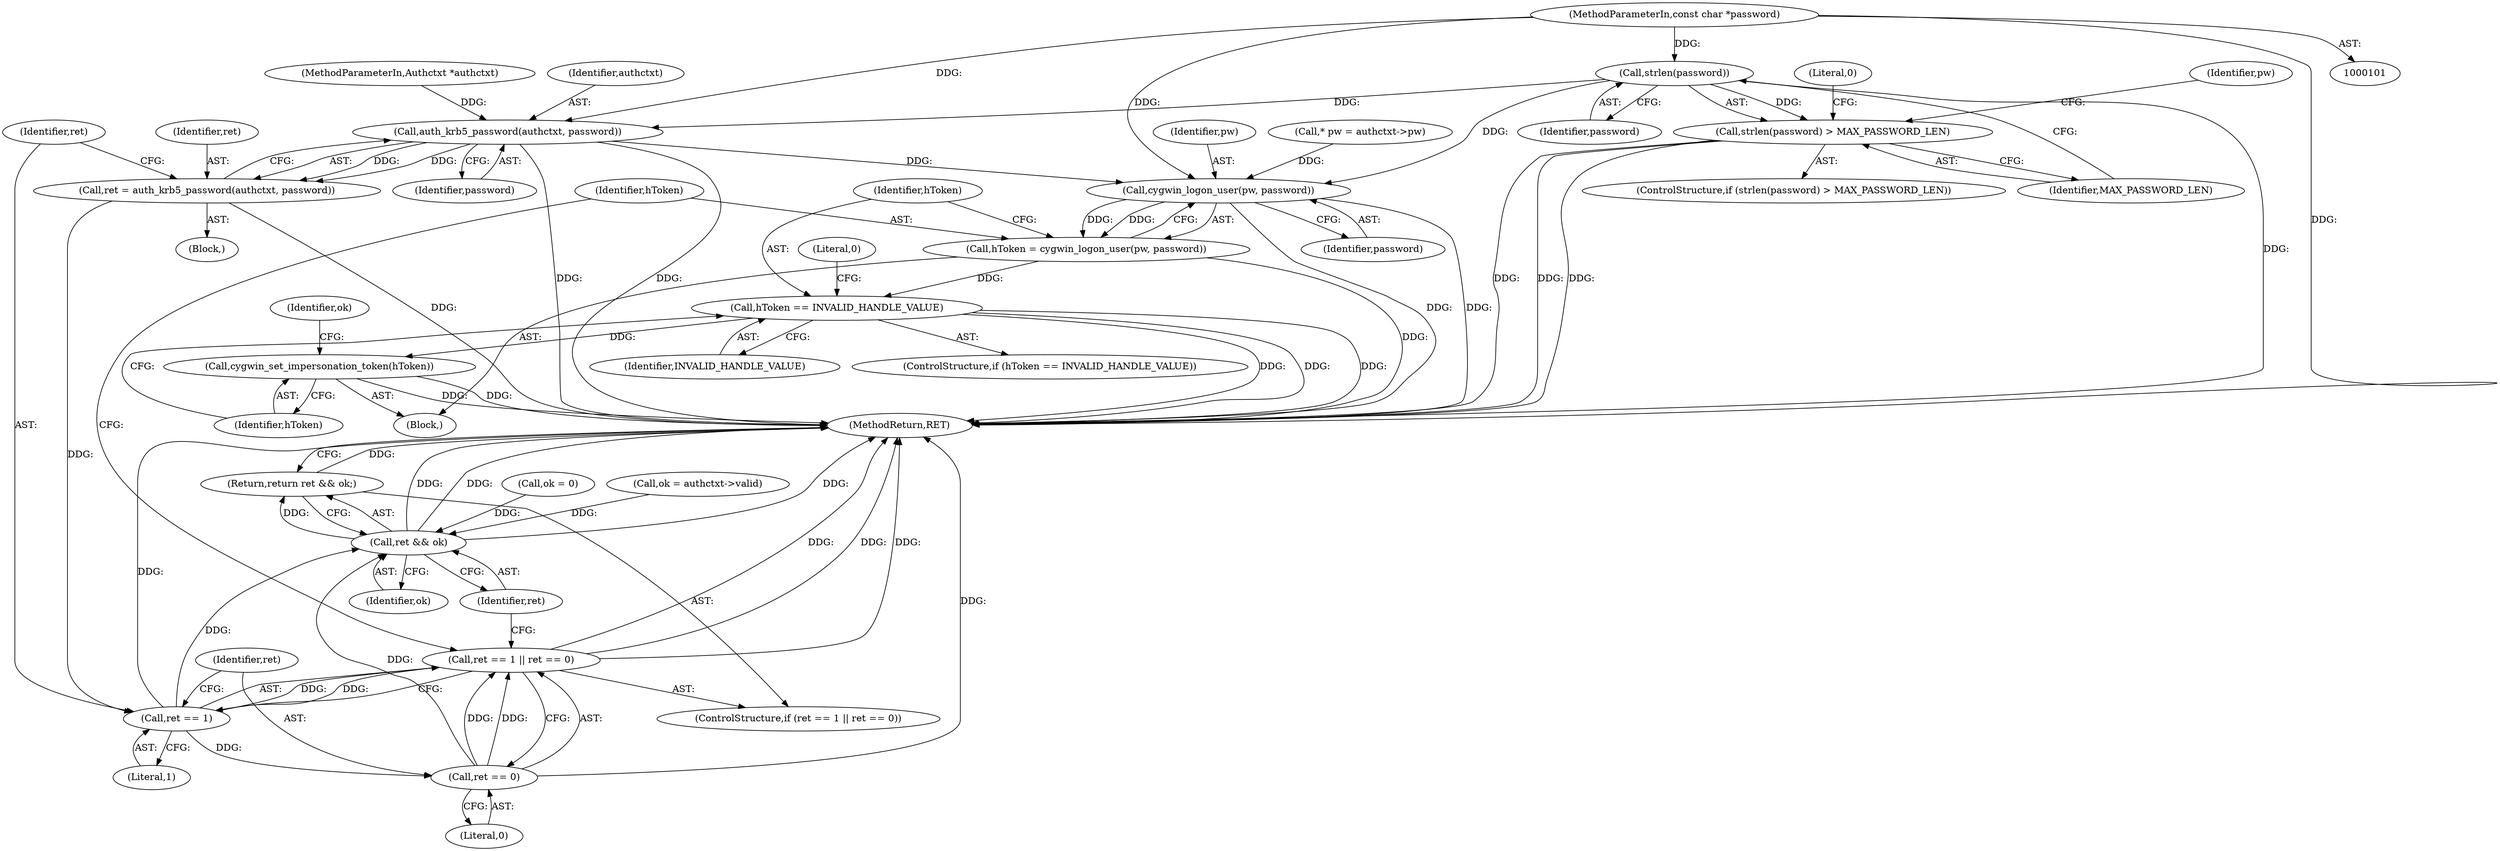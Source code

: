 digraph "0_openssh-portable_fcd135c9df440bcd2d5870405ad3311743d78d97@API" {
"1000124" [label="(Call,strlen(password))"];
"1000103" [label="(MethodParameterIn,const char *password)"];
"1000123" [label="(Call,strlen(password) > MAX_PASSWORD_LEN)"];
"1000167" [label="(Call,auth_krb5_password(authctxt, password))"];
"1000165" [label="(Call,ret = auth_krb5_password(authctxt, password))"];
"1000172" [label="(Call,ret == 1)"];
"1000171" [label="(Call,ret == 1 || ret == 0)"];
"1000175" [label="(Call,ret == 0)"];
"1000179" [label="(Call,ret && ok)"];
"1000178" [label="(Return,return ret && ok;)"];
"1000186" [label="(Call,cygwin_logon_user(pw, password))"];
"1000184" [label="(Call,hToken = cygwin_logon_user(pw, password))"];
"1000190" [label="(Call,hToken == INVALID_HANDLE_VALUE)"];
"1000195" [label="(Call,cygwin_set_impersonation_token(hToken))"];
"1000122" [label="(ControlStructure,if (strlen(password) > MAX_PASSWORD_LEN))"];
"1000175" [label="(Call,ret == 0)"];
"1000186" [label="(Call,cygwin_logon_user(pw, password))"];
"1000180" [label="(Identifier,ret)"];
"1000141" [label="(Call,ok = 0)"];
"1000181" [label="(Identifier,ok)"];
"1000184" [label="(Call,hToken = cygwin_logon_user(pw, password))"];
"1000176" [label="(Identifier,ret)"];
"1000169" [label="(Identifier,password)"];
"1000128" [label="(Literal,0)"];
"1000133" [label="(Identifier,pw)"];
"1000166" [label="(Identifier,ret)"];
"1000191" [label="(Identifier,hToken)"];
"1000177" [label="(Literal,0)"];
"1000194" [label="(Literal,0)"];
"1000190" [label="(Call,hToken == INVALID_HANDLE_VALUE)"];
"1000103" [label="(MethodParameterIn,const char *password)"];
"1000102" [label="(MethodParameterIn,Authctxt *authctxt)"];
"1000174" [label="(Literal,1)"];
"1000165" [label="(Call,ret = auth_krb5_password(authctxt, password))"];
"1000171" [label="(Call,ret == 1 || ret == 0)"];
"1000185" [label="(Identifier,hToken)"];
"1000125" [label="(Identifier,password)"];
"1000182" [label="(Block,)"];
"1000189" [label="(ControlStructure,if (hToken == INVALID_HANDLE_VALUE))"];
"1000173" [label="(Identifier,ret)"];
"1000167" [label="(Call,auth_krb5_password(authctxt, password))"];
"1000179" [label="(Call,ret && ok)"];
"1000198" [label="(Identifier,ok)"];
"1000195" [label="(Call,cygwin_set_impersonation_token(hToken))"];
"1000192" [label="(Identifier,INVALID_HANDLE_VALUE)"];
"1000238" [label="(MethodReturn,RET)"];
"1000126" [label="(Identifier,MAX_PASSWORD_LEN)"];
"1000170" [label="(ControlStructure,if (ret == 1 || ret == 0))"];
"1000113" [label="(Call,ok = authctxt->valid)"];
"1000178" [label="(Return,return ret && ok;)"];
"1000123" [label="(Call,strlen(password) > MAX_PASSWORD_LEN)"];
"1000196" [label="(Identifier,hToken)"];
"1000106" [label="(Call,* pw = authctxt->pw)"];
"1000124" [label="(Call,strlen(password))"];
"1000187" [label="(Identifier,pw)"];
"1000168" [label="(Identifier,authctxt)"];
"1000188" [label="(Identifier,password)"];
"1000163" [label="(Block,)"];
"1000172" [label="(Call,ret == 1)"];
"1000124" -> "1000123"  [label="AST: "];
"1000124" -> "1000125"  [label="CFG: "];
"1000125" -> "1000124"  [label="AST: "];
"1000126" -> "1000124"  [label="CFG: "];
"1000124" -> "1000238"  [label="DDG: "];
"1000124" -> "1000123"  [label="DDG: "];
"1000103" -> "1000124"  [label="DDG: "];
"1000124" -> "1000167"  [label="DDG: "];
"1000124" -> "1000186"  [label="DDG: "];
"1000103" -> "1000101"  [label="AST: "];
"1000103" -> "1000238"  [label="DDG: "];
"1000103" -> "1000167"  [label="DDG: "];
"1000103" -> "1000186"  [label="DDG: "];
"1000123" -> "1000122"  [label="AST: "];
"1000123" -> "1000126"  [label="CFG: "];
"1000126" -> "1000123"  [label="AST: "];
"1000128" -> "1000123"  [label="CFG: "];
"1000133" -> "1000123"  [label="CFG: "];
"1000123" -> "1000238"  [label="DDG: "];
"1000123" -> "1000238"  [label="DDG: "];
"1000123" -> "1000238"  [label="DDG: "];
"1000167" -> "1000165"  [label="AST: "];
"1000167" -> "1000169"  [label="CFG: "];
"1000168" -> "1000167"  [label="AST: "];
"1000169" -> "1000167"  [label="AST: "];
"1000165" -> "1000167"  [label="CFG: "];
"1000167" -> "1000238"  [label="DDG: "];
"1000167" -> "1000238"  [label="DDG: "];
"1000167" -> "1000165"  [label="DDG: "];
"1000167" -> "1000165"  [label="DDG: "];
"1000102" -> "1000167"  [label="DDG: "];
"1000167" -> "1000186"  [label="DDG: "];
"1000165" -> "1000163"  [label="AST: "];
"1000166" -> "1000165"  [label="AST: "];
"1000173" -> "1000165"  [label="CFG: "];
"1000165" -> "1000238"  [label="DDG: "];
"1000165" -> "1000172"  [label="DDG: "];
"1000172" -> "1000171"  [label="AST: "];
"1000172" -> "1000174"  [label="CFG: "];
"1000173" -> "1000172"  [label="AST: "];
"1000174" -> "1000172"  [label="AST: "];
"1000176" -> "1000172"  [label="CFG: "];
"1000171" -> "1000172"  [label="CFG: "];
"1000172" -> "1000238"  [label="DDG: "];
"1000172" -> "1000171"  [label="DDG: "];
"1000172" -> "1000171"  [label="DDG: "];
"1000172" -> "1000175"  [label="DDG: "];
"1000172" -> "1000179"  [label="DDG: "];
"1000171" -> "1000170"  [label="AST: "];
"1000171" -> "1000175"  [label="CFG: "];
"1000175" -> "1000171"  [label="AST: "];
"1000180" -> "1000171"  [label="CFG: "];
"1000185" -> "1000171"  [label="CFG: "];
"1000171" -> "1000238"  [label="DDG: "];
"1000171" -> "1000238"  [label="DDG: "];
"1000171" -> "1000238"  [label="DDG: "];
"1000175" -> "1000171"  [label="DDG: "];
"1000175" -> "1000171"  [label="DDG: "];
"1000175" -> "1000177"  [label="CFG: "];
"1000176" -> "1000175"  [label="AST: "];
"1000177" -> "1000175"  [label="AST: "];
"1000175" -> "1000238"  [label="DDG: "];
"1000175" -> "1000179"  [label="DDG: "];
"1000179" -> "1000178"  [label="AST: "];
"1000179" -> "1000180"  [label="CFG: "];
"1000179" -> "1000181"  [label="CFG: "];
"1000180" -> "1000179"  [label="AST: "];
"1000181" -> "1000179"  [label="AST: "];
"1000178" -> "1000179"  [label="CFG: "];
"1000179" -> "1000238"  [label="DDG: "];
"1000179" -> "1000238"  [label="DDG: "];
"1000179" -> "1000238"  [label="DDG: "];
"1000179" -> "1000178"  [label="DDG: "];
"1000141" -> "1000179"  [label="DDG: "];
"1000113" -> "1000179"  [label="DDG: "];
"1000178" -> "1000170"  [label="AST: "];
"1000238" -> "1000178"  [label="CFG: "];
"1000178" -> "1000238"  [label="DDG: "];
"1000186" -> "1000184"  [label="AST: "];
"1000186" -> "1000188"  [label="CFG: "];
"1000187" -> "1000186"  [label="AST: "];
"1000188" -> "1000186"  [label="AST: "];
"1000184" -> "1000186"  [label="CFG: "];
"1000186" -> "1000238"  [label="DDG: "];
"1000186" -> "1000238"  [label="DDG: "];
"1000186" -> "1000184"  [label="DDG: "];
"1000186" -> "1000184"  [label="DDG: "];
"1000106" -> "1000186"  [label="DDG: "];
"1000184" -> "1000182"  [label="AST: "];
"1000185" -> "1000184"  [label="AST: "];
"1000191" -> "1000184"  [label="CFG: "];
"1000184" -> "1000238"  [label="DDG: "];
"1000184" -> "1000190"  [label="DDG: "];
"1000190" -> "1000189"  [label="AST: "];
"1000190" -> "1000192"  [label="CFG: "];
"1000191" -> "1000190"  [label="AST: "];
"1000192" -> "1000190"  [label="AST: "];
"1000194" -> "1000190"  [label="CFG: "];
"1000196" -> "1000190"  [label="CFG: "];
"1000190" -> "1000238"  [label="DDG: "];
"1000190" -> "1000238"  [label="DDG: "];
"1000190" -> "1000238"  [label="DDG: "];
"1000190" -> "1000195"  [label="DDG: "];
"1000195" -> "1000182"  [label="AST: "];
"1000195" -> "1000196"  [label="CFG: "];
"1000196" -> "1000195"  [label="AST: "];
"1000198" -> "1000195"  [label="CFG: "];
"1000195" -> "1000238"  [label="DDG: "];
"1000195" -> "1000238"  [label="DDG: "];
}
